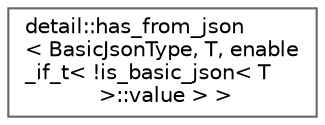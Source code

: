 digraph "Graphical Class Hierarchy"
{
 // LATEX_PDF_SIZE
  bgcolor="transparent";
  edge [fontname=Helvetica,fontsize=10,labelfontname=Helvetica,labelfontsize=10];
  node [fontname=Helvetica,fontsize=10,shape=box,height=0.2,width=0.4];
  rankdir="LR";
  Node0 [id="Node000000",label="detail::has_from_json\l\< BasicJsonType, T, enable\l_if_t\< !is_basic_json\< T\l \>::value \> \>",height=0.2,width=0.4,color="grey40", fillcolor="white", style="filled",URL="$structdetail_1_1has__from__json_3_01_basic_json_type_00_01_t_00_01enable__if__t_3_01_9is__basic_fce8b8f93d45fb838eee91b696633019.html",tooltip=" "];
}
